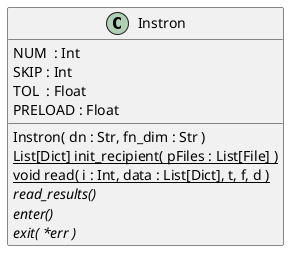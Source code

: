 @startuml

class Instron{
    NUM  : Int
    SKIP : Int
    TOL  : Float
    PRELOAD : Float
    Instron( dn : Str, fn_dim : Str )
    {static} List[Dict] init_recipient( pFiles : List[File] )
    {static} void read( i : Int, data : List[Dict], t, f, d )
    {abstract} read_results()
    {abstract} enter()
    {abstract} exit( *err )
}

@enduml
